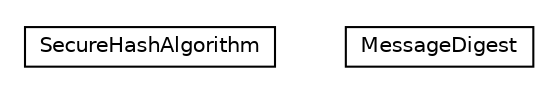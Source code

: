 #!/usr/local/bin/dot
#
# Class diagram 
# Generated by UMLGraph version 5.1 (http://www.umlgraph.org/)
#

digraph G {
	edge [fontname="Helvetica",fontsize=10,labelfontname="Helvetica",labelfontsize=10];
	node [fontname="Helvetica",fontsize=10,shape=plaintext];
	nodesep=0.25;
	ranksep=0.5;
	// org.universAAL.ontology.cryptographic.digest.SecureHashAlgorithm
	c443935 [label=<<table title="org.universAAL.ontology.cryptographic.digest.SecureHashAlgorithm" border="0" cellborder="1" cellspacing="0" cellpadding="2" port="p" href="./SecureHashAlgorithm.html">
		<tr><td><table border="0" cellspacing="0" cellpadding="1">
<tr><td align="center" balign="center"> SecureHashAlgorithm </td></tr>
		</table></td></tr>
		</table>>, fontname="Helvetica", fontcolor="black", fontsize=10.0];
	// org.universAAL.ontology.cryptographic.digest.MessageDigest
	c443936 [label=<<table title="org.universAAL.ontology.cryptographic.digest.MessageDigest" border="0" cellborder="1" cellspacing="0" cellpadding="2" port="p" href="./MessageDigest.html">
		<tr><td><table border="0" cellspacing="0" cellpadding="1">
<tr><td align="center" balign="center"> MessageDigest </td></tr>
		</table></td></tr>
		</table>>, fontname="Helvetica", fontcolor="black", fontsize=10.0];
}

